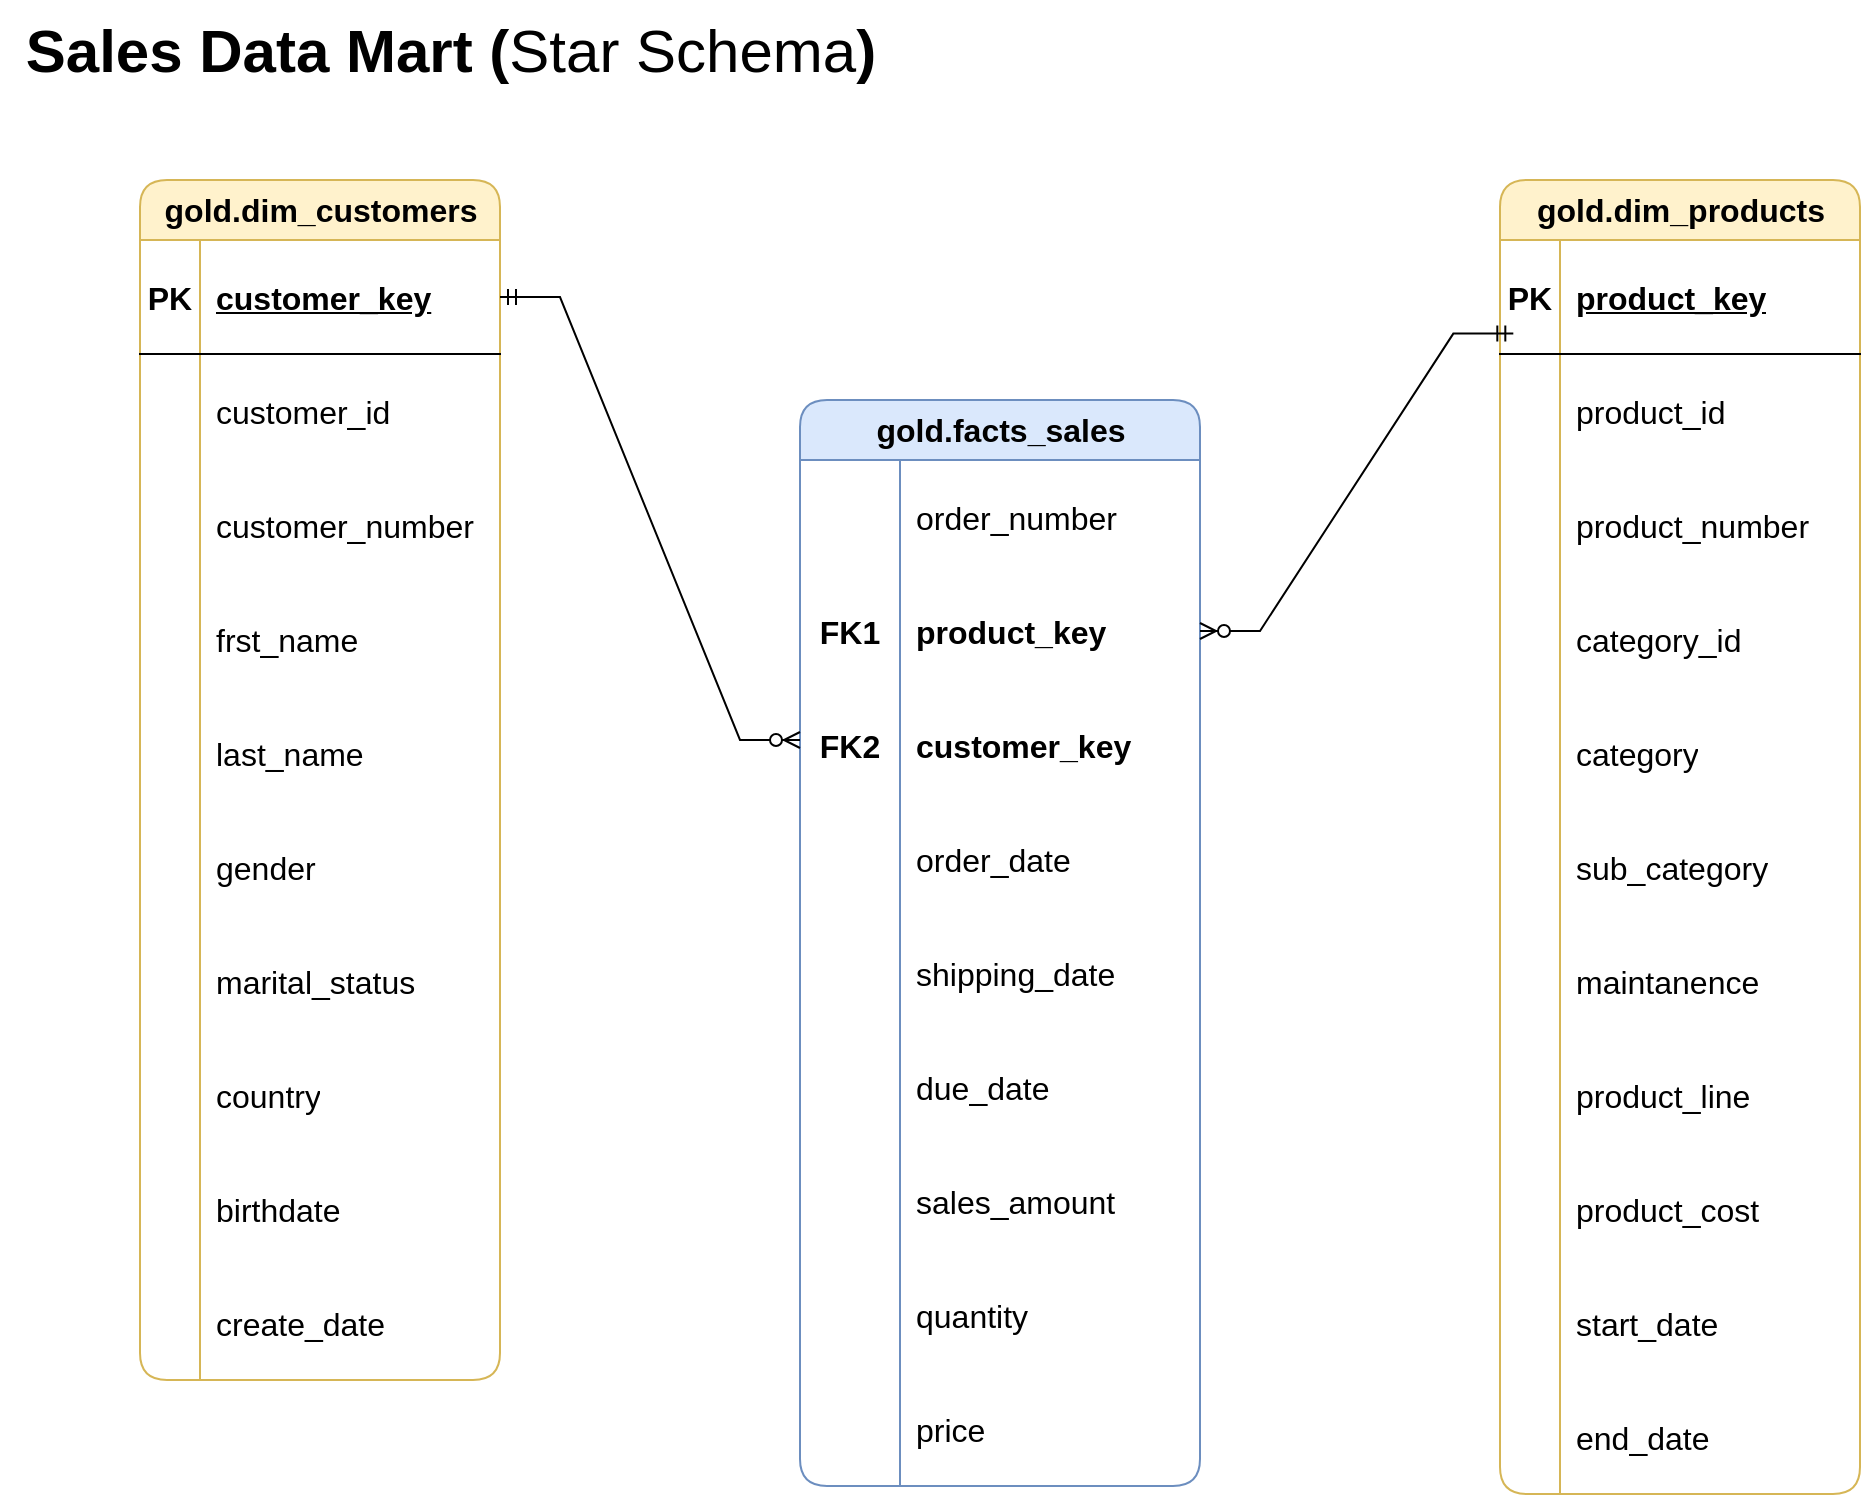 <mxfile version="28.0.4">
  <diagram name="Page-1" id="lG4sqOOc3mmMHDa_AA0v">
    <mxGraphModel dx="1650" dy="1918" grid="1" gridSize="10" guides="1" tooltips="1" connect="1" arrows="1" fold="1" page="1" pageScale="1" pageWidth="850" pageHeight="1100" math="0" shadow="0">
      <root>
        <mxCell id="0" />
        <mxCell id="1" parent="0" />
        <mxCell id="JfabYvr34LhFTdOIhIo_-1" value="gold.dim_customers" style="shape=table;startSize=30;container=1;collapsible=1;childLayout=tableLayout;fixedRows=1;rowLines=0;fontStyle=1;align=center;resizeLast=1;html=1;rounded=1;fillColor=#fff2cc;strokeColor=#d6b656;fontSize=16;" vertex="1" parent="1">
          <mxGeometry x="20" y="140" width="180" height="600" as="geometry" />
        </mxCell>
        <mxCell id="JfabYvr34LhFTdOIhIo_-2" value="" style="shape=tableRow;horizontal=0;startSize=0;swimlaneHead=0;swimlaneBody=0;fillColor=none;collapsible=0;dropTarget=0;points=[[0,0.5],[1,0.5]];portConstraint=eastwest;top=0;left=0;right=0;bottom=1;fontSize=16;" vertex="1" parent="JfabYvr34LhFTdOIhIo_-1">
          <mxGeometry y="30" width="180" height="57" as="geometry" />
        </mxCell>
        <mxCell id="JfabYvr34LhFTdOIhIo_-3" value="PK" style="shape=partialRectangle;connectable=0;fillColor=none;top=0;left=0;bottom=0;right=0;fontStyle=1;overflow=hidden;whiteSpace=wrap;html=1;fontSize=16;" vertex="1" parent="JfabYvr34LhFTdOIhIo_-2">
          <mxGeometry width="30" height="57" as="geometry">
            <mxRectangle width="30" height="57" as="alternateBounds" />
          </mxGeometry>
        </mxCell>
        <mxCell id="JfabYvr34LhFTdOIhIo_-4" value="customer_key" style="shape=partialRectangle;connectable=0;fillColor=none;top=0;left=0;bottom=0;right=0;align=left;spacingLeft=6;fontStyle=5;overflow=hidden;whiteSpace=wrap;html=1;fontSize=16;" vertex="1" parent="JfabYvr34LhFTdOIhIo_-2">
          <mxGeometry x="30" width="150" height="57" as="geometry">
            <mxRectangle width="150" height="57" as="alternateBounds" />
          </mxGeometry>
        </mxCell>
        <mxCell id="JfabYvr34LhFTdOIhIo_-5" value="" style="shape=tableRow;horizontal=0;startSize=0;swimlaneHead=0;swimlaneBody=0;fillColor=none;collapsible=0;dropTarget=0;points=[[0,0.5],[1,0.5]];portConstraint=eastwest;top=0;left=0;right=0;bottom=0;fontSize=16;" vertex="1" parent="JfabYvr34LhFTdOIhIo_-1">
          <mxGeometry y="87" width="180" height="57" as="geometry" />
        </mxCell>
        <mxCell id="JfabYvr34LhFTdOIhIo_-6" value="" style="shape=partialRectangle;connectable=0;fillColor=none;top=0;left=0;bottom=0;right=0;editable=1;overflow=hidden;whiteSpace=wrap;html=1;fontSize=16;" vertex="1" parent="JfabYvr34LhFTdOIhIo_-5">
          <mxGeometry width="30" height="57" as="geometry">
            <mxRectangle width="30" height="57" as="alternateBounds" />
          </mxGeometry>
        </mxCell>
        <mxCell id="JfabYvr34LhFTdOIhIo_-7" value="customer_id" style="shape=partialRectangle;connectable=0;fillColor=none;top=0;left=0;bottom=0;right=0;align=left;spacingLeft=6;overflow=hidden;whiteSpace=wrap;html=1;fontSize=16;" vertex="1" parent="JfabYvr34LhFTdOIhIo_-5">
          <mxGeometry x="30" width="150" height="57" as="geometry">
            <mxRectangle width="150" height="57" as="alternateBounds" />
          </mxGeometry>
        </mxCell>
        <mxCell id="JfabYvr34LhFTdOIhIo_-8" value="" style="shape=tableRow;horizontal=0;startSize=0;swimlaneHead=0;swimlaneBody=0;fillColor=none;collapsible=0;dropTarget=0;points=[[0,0.5],[1,0.5]];portConstraint=eastwest;top=0;left=0;right=0;bottom=0;fontSize=16;" vertex="1" parent="JfabYvr34LhFTdOIhIo_-1">
          <mxGeometry y="144" width="180" height="57" as="geometry" />
        </mxCell>
        <mxCell id="JfabYvr34LhFTdOIhIo_-9" value="" style="shape=partialRectangle;connectable=0;fillColor=none;top=0;left=0;bottom=0;right=0;editable=1;overflow=hidden;whiteSpace=wrap;html=1;fontSize=16;" vertex="1" parent="JfabYvr34LhFTdOIhIo_-8">
          <mxGeometry width="30" height="57" as="geometry">
            <mxRectangle width="30" height="57" as="alternateBounds" />
          </mxGeometry>
        </mxCell>
        <mxCell id="JfabYvr34LhFTdOIhIo_-10" value="customer_number" style="shape=partialRectangle;connectable=0;fillColor=none;top=0;left=0;bottom=0;right=0;align=left;spacingLeft=6;overflow=hidden;whiteSpace=wrap;html=1;fontSize=16;" vertex="1" parent="JfabYvr34LhFTdOIhIo_-8">
          <mxGeometry x="30" width="150" height="57" as="geometry">
            <mxRectangle width="150" height="57" as="alternateBounds" />
          </mxGeometry>
        </mxCell>
        <mxCell id="JfabYvr34LhFTdOIhIo_-11" value="" style="shape=tableRow;horizontal=0;startSize=0;swimlaneHead=0;swimlaneBody=0;fillColor=none;collapsible=0;dropTarget=0;points=[[0,0.5],[1,0.5]];portConstraint=eastwest;top=0;left=0;right=0;bottom=0;fontSize=16;" vertex="1" parent="JfabYvr34LhFTdOIhIo_-1">
          <mxGeometry y="201" width="180" height="57" as="geometry" />
        </mxCell>
        <mxCell id="JfabYvr34LhFTdOIhIo_-12" value="" style="shape=partialRectangle;connectable=0;fillColor=none;top=0;left=0;bottom=0;right=0;editable=1;overflow=hidden;whiteSpace=wrap;html=1;fontSize=16;" vertex="1" parent="JfabYvr34LhFTdOIhIo_-11">
          <mxGeometry width="30" height="57" as="geometry">
            <mxRectangle width="30" height="57" as="alternateBounds" />
          </mxGeometry>
        </mxCell>
        <mxCell id="JfabYvr34LhFTdOIhIo_-13" value="frst_name" style="shape=partialRectangle;connectable=0;fillColor=none;top=0;left=0;bottom=0;right=0;align=left;spacingLeft=6;overflow=hidden;whiteSpace=wrap;html=1;fontSize=16;" vertex="1" parent="JfabYvr34LhFTdOIhIo_-11">
          <mxGeometry x="30" width="150" height="57" as="geometry">
            <mxRectangle width="150" height="57" as="alternateBounds" />
          </mxGeometry>
        </mxCell>
        <mxCell id="JfabYvr34LhFTdOIhIo_-14" value="" style="shape=tableRow;horizontal=0;startSize=0;swimlaneHead=0;swimlaneBody=0;fillColor=none;collapsible=0;dropTarget=0;points=[[0,0.5],[1,0.5]];portConstraint=eastwest;top=0;left=0;right=0;bottom=0;fontSize=16;" vertex="1" parent="JfabYvr34LhFTdOIhIo_-1">
          <mxGeometry y="258" width="180" height="57" as="geometry" />
        </mxCell>
        <mxCell id="JfabYvr34LhFTdOIhIo_-15" value="" style="shape=partialRectangle;connectable=0;fillColor=none;top=0;left=0;bottom=0;right=0;editable=1;overflow=hidden;whiteSpace=wrap;html=1;fontSize=16;" vertex="1" parent="JfabYvr34LhFTdOIhIo_-14">
          <mxGeometry width="30" height="57" as="geometry">
            <mxRectangle width="30" height="57" as="alternateBounds" />
          </mxGeometry>
        </mxCell>
        <mxCell id="JfabYvr34LhFTdOIhIo_-16" value="last_name" style="shape=partialRectangle;connectable=0;fillColor=none;top=0;left=0;bottom=0;right=0;align=left;spacingLeft=6;overflow=hidden;whiteSpace=wrap;html=1;fontSize=16;" vertex="1" parent="JfabYvr34LhFTdOIhIo_-14">
          <mxGeometry x="30" width="150" height="57" as="geometry">
            <mxRectangle width="150" height="57" as="alternateBounds" />
          </mxGeometry>
        </mxCell>
        <mxCell id="JfabYvr34LhFTdOIhIo_-17" value="" style="shape=tableRow;horizontal=0;startSize=0;swimlaneHead=0;swimlaneBody=0;fillColor=none;collapsible=0;dropTarget=0;points=[[0,0.5],[1,0.5]];portConstraint=eastwest;top=0;left=0;right=0;bottom=0;fontSize=16;" vertex="1" parent="JfabYvr34LhFTdOIhIo_-1">
          <mxGeometry y="315" width="180" height="57" as="geometry" />
        </mxCell>
        <mxCell id="JfabYvr34LhFTdOIhIo_-18" value="" style="shape=partialRectangle;connectable=0;fillColor=none;top=0;left=0;bottom=0;right=0;editable=1;overflow=hidden;whiteSpace=wrap;html=1;fontSize=16;" vertex="1" parent="JfabYvr34LhFTdOIhIo_-17">
          <mxGeometry width="30" height="57" as="geometry">
            <mxRectangle width="30" height="57" as="alternateBounds" />
          </mxGeometry>
        </mxCell>
        <mxCell id="JfabYvr34LhFTdOIhIo_-19" value="gender" style="shape=partialRectangle;connectable=0;fillColor=none;top=0;left=0;bottom=0;right=0;align=left;spacingLeft=6;overflow=hidden;whiteSpace=wrap;html=1;fontSize=16;" vertex="1" parent="JfabYvr34LhFTdOIhIo_-17">
          <mxGeometry x="30" width="150" height="57" as="geometry">
            <mxRectangle width="150" height="57" as="alternateBounds" />
          </mxGeometry>
        </mxCell>
        <mxCell id="JfabYvr34LhFTdOIhIo_-20" value="" style="shape=tableRow;horizontal=0;startSize=0;swimlaneHead=0;swimlaneBody=0;fillColor=none;collapsible=0;dropTarget=0;points=[[0,0.5],[1,0.5]];portConstraint=eastwest;top=0;left=0;right=0;bottom=0;fontSize=16;" vertex="1" parent="JfabYvr34LhFTdOIhIo_-1">
          <mxGeometry y="372" width="180" height="57" as="geometry" />
        </mxCell>
        <mxCell id="JfabYvr34LhFTdOIhIo_-21" value="" style="shape=partialRectangle;connectable=0;fillColor=none;top=0;left=0;bottom=0;right=0;editable=1;overflow=hidden;whiteSpace=wrap;html=1;fontSize=16;" vertex="1" parent="JfabYvr34LhFTdOIhIo_-20">
          <mxGeometry width="30" height="57" as="geometry">
            <mxRectangle width="30" height="57" as="alternateBounds" />
          </mxGeometry>
        </mxCell>
        <mxCell id="JfabYvr34LhFTdOIhIo_-22" value="marital_status" style="shape=partialRectangle;connectable=0;fillColor=none;top=0;left=0;bottom=0;right=0;align=left;spacingLeft=6;overflow=hidden;whiteSpace=wrap;html=1;fontSize=16;" vertex="1" parent="JfabYvr34LhFTdOIhIo_-20">
          <mxGeometry x="30" width="150" height="57" as="geometry">
            <mxRectangle width="150" height="57" as="alternateBounds" />
          </mxGeometry>
        </mxCell>
        <mxCell id="JfabYvr34LhFTdOIhIo_-23" value="" style="shape=tableRow;horizontal=0;startSize=0;swimlaneHead=0;swimlaneBody=0;fillColor=none;collapsible=0;dropTarget=0;points=[[0,0.5],[1,0.5]];portConstraint=eastwest;top=0;left=0;right=0;bottom=0;fontSize=16;" vertex="1" parent="JfabYvr34LhFTdOIhIo_-1">
          <mxGeometry y="429" width="180" height="57" as="geometry" />
        </mxCell>
        <mxCell id="JfabYvr34LhFTdOIhIo_-24" value="" style="shape=partialRectangle;connectable=0;fillColor=none;top=0;left=0;bottom=0;right=0;editable=1;overflow=hidden;whiteSpace=wrap;html=1;fontSize=16;" vertex="1" parent="JfabYvr34LhFTdOIhIo_-23">
          <mxGeometry width="30" height="57" as="geometry">
            <mxRectangle width="30" height="57" as="alternateBounds" />
          </mxGeometry>
        </mxCell>
        <mxCell id="JfabYvr34LhFTdOIhIo_-25" value="country" style="shape=partialRectangle;connectable=0;fillColor=none;top=0;left=0;bottom=0;right=0;align=left;spacingLeft=6;overflow=hidden;whiteSpace=wrap;html=1;fontSize=16;" vertex="1" parent="JfabYvr34LhFTdOIhIo_-23">
          <mxGeometry x="30" width="150" height="57" as="geometry">
            <mxRectangle width="150" height="57" as="alternateBounds" />
          </mxGeometry>
        </mxCell>
        <mxCell id="JfabYvr34LhFTdOIhIo_-26" value="" style="shape=tableRow;horizontal=0;startSize=0;swimlaneHead=0;swimlaneBody=0;fillColor=none;collapsible=0;dropTarget=0;points=[[0,0.5],[1,0.5]];portConstraint=eastwest;top=0;left=0;right=0;bottom=0;fontSize=16;" vertex="1" parent="JfabYvr34LhFTdOIhIo_-1">
          <mxGeometry y="486" width="180" height="57" as="geometry" />
        </mxCell>
        <mxCell id="JfabYvr34LhFTdOIhIo_-27" value="" style="shape=partialRectangle;connectable=0;fillColor=none;top=0;left=0;bottom=0;right=0;editable=1;overflow=hidden;whiteSpace=wrap;html=1;fontSize=16;" vertex="1" parent="JfabYvr34LhFTdOIhIo_-26">
          <mxGeometry width="30" height="57" as="geometry">
            <mxRectangle width="30" height="57" as="alternateBounds" />
          </mxGeometry>
        </mxCell>
        <mxCell id="JfabYvr34LhFTdOIhIo_-28" value="birthdate" style="shape=partialRectangle;connectable=0;fillColor=none;top=0;left=0;bottom=0;right=0;align=left;spacingLeft=6;overflow=hidden;whiteSpace=wrap;html=1;fontSize=16;" vertex="1" parent="JfabYvr34LhFTdOIhIo_-26">
          <mxGeometry x="30" width="150" height="57" as="geometry">
            <mxRectangle width="150" height="57" as="alternateBounds" />
          </mxGeometry>
        </mxCell>
        <mxCell id="JfabYvr34LhFTdOIhIo_-29" value="" style="shape=tableRow;horizontal=0;startSize=0;swimlaneHead=0;swimlaneBody=0;fillColor=none;collapsible=0;dropTarget=0;points=[[0,0.5],[1,0.5]];portConstraint=eastwest;top=0;left=0;right=0;bottom=0;fontSize=16;" vertex="1" parent="JfabYvr34LhFTdOIhIo_-1">
          <mxGeometry y="543" width="180" height="57" as="geometry" />
        </mxCell>
        <mxCell id="JfabYvr34LhFTdOIhIo_-30" value="" style="shape=partialRectangle;connectable=0;fillColor=none;top=0;left=0;bottom=0;right=0;editable=1;overflow=hidden;whiteSpace=wrap;html=1;fontSize=16;" vertex="1" parent="JfabYvr34LhFTdOIhIo_-29">
          <mxGeometry width="30" height="57" as="geometry">
            <mxRectangle width="30" height="57" as="alternateBounds" />
          </mxGeometry>
        </mxCell>
        <mxCell id="JfabYvr34LhFTdOIhIo_-31" value="create_date" style="shape=partialRectangle;connectable=0;fillColor=none;top=0;left=0;bottom=0;right=0;align=left;spacingLeft=6;overflow=hidden;whiteSpace=wrap;html=1;fontSize=16;" vertex="1" parent="JfabYvr34LhFTdOIhIo_-29">
          <mxGeometry x="30" width="150" height="57" as="geometry">
            <mxRectangle width="150" height="57" as="alternateBounds" />
          </mxGeometry>
        </mxCell>
        <mxCell id="JfabYvr34LhFTdOIhIo_-32" value="gold.dim_products" style="shape=table;startSize=30;container=1;collapsible=1;childLayout=tableLayout;fixedRows=1;rowLines=0;fontStyle=1;align=center;resizeLast=1;html=1;rounded=1;fillColor=#fff2cc;strokeColor=#d6b656;fontSize=16;" vertex="1" parent="1">
          <mxGeometry x="700" y="140" width="180" height="657" as="geometry" />
        </mxCell>
        <mxCell id="JfabYvr34LhFTdOIhIo_-33" value="" style="shape=tableRow;horizontal=0;startSize=0;swimlaneHead=0;swimlaneBody=0;fillColor=none;collapsible=0;dropTarget=0;points=[[0,0.5],[1,0.5]];portConstraint=eastwest;top=0;left=0;right=0;bottom=1;fontSize=16;" vertex="1" parent="JfabYvr34LhFTdOIhIo_-32">
          <mxGeometry y="30" width="180" height="57" as="geometry" />
        </mxCell>
        <mxCell id="JfabYvr34LhFTdOIhIo_-34" value="PK" style="shape=partialRectangle;connectable=0;fillColor=none;top=0;left=0;bottom=0;right=0;fontStyle=1;overflow=hidden;whiteSpace=wrap;html=1;fontSize=16;" vertex="1" parent="JfabYvr34LhFTdOIhIo_-33">
          <mxGeometry width="30" height="57" as="geometry">
            <mxRectangle width="30" height="57" as="alternateBounds" />
          </mxGeometry>
        </mxCell>
        <mxCell id="JfabYvr34LhFTdOIhIo_-35" value="product_key" style="shape=partialRectangle;connectable=0;fillColor=none;top=0;left=0;bottom=0;right=0;align=left;spacingLeft=6;fontStyle=5;overflow=hidden;whiteSpace=wrap;html=1;fontSize=16;" vertex="1" parent="JfabYvr34LhFTdOIhIo_-33">
          <mxGeometry x="30" width="150" height="57" as="geometry">
            <mxRectangle width="150" height="57" as="alternateBounds" />
          </mxGeometry>
        </mxCell>
        <mxCell id="JfabYvr34LhFTdOIhIo_-36" value="" style="shape=tableRow;horizontal=0;startSize=0;swimlaneHead=0;swimlaneBody=0;fillColor=none;collapsible=0;dropTarget=0;points=[[0,0.5],[1,0.5]];portConstraint=eastwest;top=0;left=0;right=0;bottom=0;fontSize=16;" vertex="1" parent="JfabYvr34LhFTdOIhIo_-32">
          <mxGeometry y="87" width="180" height="57" as="geometry" />
        </mxCell>
        <mxCell id="JfabYvr34LhFTdOIhIo_-37" value="" style="shape=partialRectangle;connectable=0;fillColor=none;top=0;left=0;bottom=0;right=0;editable=1;overflow=hidden;whiteSpace=wrap;html=1;fontSize=16;" vertex="1" parent="JfabYvr34LhFTdOIhIo_-36">
          <mxGeometry width="30" height="57" as="geometry">
            <mxRectangle width="30" height="57" as="alternateBounds" />
          </mxGeometry>
        </mxCell>
        <mxCell id="JfabYvr34LhFTdOIhIo_-38" value="product_id" style="shape=partialRectangle;connectable=0;fillColor=none;top=0;left=0;bottom=0;right=0;align=left;spacingLeft=6;overflow=hidden;whiteSpace=wrap;html=1;fontSize=16;" vertex="1" parent="JfabYvr34LhFTdOIhIo_-36">
          <mxGeometry x="30" width="150" height="57" as="geometry">
            <mxRectangle width="150" height="57" as="alternateBounds" />
          </mxGeometry>
        </mxCell>
        <mxCell id="JfabYvr34LhFTdOIhIo_-39" value="" style="shape=tableRow;horizontal=0;startSize=0;swimlaneHead=0;swimlaneBody=0;fillColor=none;collapsible=0;dropTarget=0;points=[[0,0.5],[1,0.5]];portConstraint=eastwest;top=0;left=0;right=0;bottom=0;fontSize=16;" vertex="1" parent="JfabYvr34LhFTdOIhIo_-32">
          <mxGeometry y="144" width="180" height="57" as="geometry" />
        </mxCell>
        <mxCell id="JfabYvr34LhFTdOIhIo_-40" value="" style="shape=partialRectangle;connectable=0;fillColor=none;top=0;left=0;bottom=0;right=0;editable=1;overflow=hidden;whiteSpace=wrap;html=1;fontSize=16;" vertex="1" parent="JfabYvr34LhFTdOIhIo_-39">
          <mxGeometry width="30" height="57" as="geometry">
            <mxRectangle width="30" height="57" as="alternateBounds" />
          </mxGeometry>
        </mxCell>
        <mxCell id="JfabYvr34LhFTdOIhIo_-41" value="product_number" style="shape=partialRectangle;connectable=0;fillColor=none;top=0;left=0;bottom=0;right=0;align=left;spacingLeft=6;overflow=hidden;whiteSpace=wrap;html=1;fontSize=16;" vertex="1" parent="JfabYvr34LhFTdOIhIo_-39">
          <mxGeometry x="30" width="150" height="57" as="geometry">
            <mxRectangle width="150" height="57" as="alternateBounds" />
          </mxGeometry>
        </mxCell>
        <mxCell id="JfabYvr34LhFTdOIhIo_-42" value="" style="shape=tableRow;horizontal=0;startSize=0;swimlaneHead=0;swimlaneBody=0;fillColor=none;collapsible=0;dropTarget=0;points=[[0,0.5],[1,0.5]];portConstraint=eastwest;top=0;left=0;right=0;bottom=0;fontSize=16;" vertex="1" parent="JfabYvr34LhFTdOIhIo_-32">
          <mxGeometry y="201" width="180" height="57" as="geometry" />
        </mxCell>
        <mxCell id="JfabYvr34LhFTdOIhIo_-43" value="" style="shape=partialRectangle;connectable=0;fillColor=none;top=0;left=0;bottom=0;right=0;editable=1;overflow=hidden;whiteSpace=wrap;html=1;fontSize=16;" vertex="1" parent="JfabYvr34LhFTdOIhIo_-42">
          <mxGeometry width="30" height="57" as="geometry">
            <mxRectangle width="30" height="57" as="alternateBounds" />
          </mxGeometry>
        </mxCell>
        <mxCell id="JfabYvr34LhFTdOIhIo_-44" value="category_id" style="shape=partialRectangle;connectable=0;fillColor=none;top=0;left=0;bottom=0;right=0;align=left;spacingLeft=6;overflow=hidden;whiteSpace=wrap;html=1;fontSize=16;" vertex="1" parent="JfabYvr34LhFTdOIhIo_-42">
          <mxGeometry x="30" width="150" height="57" as="geometry">
            <mxRectangle width="150" height="57" as="alternateBounds" />
          </mxGeometry>
        </mxCell>
        <mxCell id="JfabYvr34LhFTdOIhIo_-45" value="" style="shape=tableRow;horizontal=0;startSize=0;swimlaneHead=0;swimlaneBody=0;fillColor=none;collapsible=0;dropTarget=0;points=[[0,0.5],[1,0.5]];portConstraint=eastwest;top=0;left=0;right=0;bottom=0;fontSize=16;" vertex="1" parent="JfabYvr34LhFTdOIhIo_-32">
          <mxGeometry y="258" width="180" height="57" as="geometry" />
        </mxCell>
        <mxCell id="JfabYvr34LhFTdOIhIo_-46" value="" style="shape=partialRectangle;connectable=0;fillColor=none;top=0;left=0;bottom=0;right=0;editable=1;overflow=hidden;whiteSpace=wrap;html=1;fontSize=16;" vertex="1" parent="JfabYvr34LhFTdOIhIo_-45">
          <mxGeometry width="30" height="57" as="geometry">
            <mxRectangle width="30" height="57" as="alternateBounds" />
          </mxGeometry>
        </mxCell>
        <mxCell id="JfabYvr34LhFTdOIhIo_-47" value="category" style="shape=partialRectangle;connectable=0;fillColor=none;top=0;left=0;bottom=0;right=0;align=left;spacingLeft=6;overflow=hidden;whiteSpace=wrap;html=1;fontSize=16;" vertex="1" parent="JfabYvr34LhFTdOIhIo_-45">
          <mxGeometry x="30" width="150" height="57" as="geometry">
            <mxRectangle width="150" height="57" as="alternateBounds" />
          </mxGeometry>
        </mxCell>
        <mxCell id="JfabYvr34LhFTdOIhIo_-48" value="" style="shape=tableRow;horizontal=0;startSize=0;swimlaneHead=0;swimlaneBody=0;fillColor=none;collapsible=0;dropTarget=0;points=[[0,0.5],[1,0.5]];portConstraint=eastwest;top=0;left=0;right=0;bottom=0;fontSize=16;" vertex="1" parent="JfabYvr34LhFTdOIhIo_-32">
          <mxGeometry y="315" width="180" height="57" as="geometry" />
        </mxCell>
        <mxCell id="JfabYvr34LhFTdOIhIo_-49" value="" style="shape=partialRectangle;connectable=0;fillColor=none;top=0;left=0;bottom=0;right=0;editable=1;overflow=hidden;whiteSpace=wrap;html=1;fontSize=16;" vertex="1" parent="JfabYvr34LhFTdOIhIo_-48">
          <mxGeometry width="30" height="57" as="geometry">
            <mxRectangle width="30" height="57" as="alternateBounds" />
          </mxGeometry>
        </mxCell>
        <mxCell id="JfabYvr34LhFTdOIhIo_-50" value="sub_category" style="shape=partialRectangle;connectable=0;fillColor=none;top=0;left=0;bottom=0;right=0;align=left;spacingLeft=6;overflow=hidden;whiteSpace=wrap;html=1;fontSize=16;" vertex="1" parent="JfabYvr34LhFTdOIhIo_-48">
          <mxGeometry x="30" width="150" height="57" as="geometry">
            <mxRectangle width="150" height="57" as="alternateBounds" />
          </mxGeometry>
        </mxCell>
        <mxCell id="JfabYvr34LhFTdOIhIo_-51" value="" style="shape=tableRow;horizontal=0;startSize=0;swimlaneHead=0;swimlaneBody=0;fillColor=none;collapsible=0;dropTarget=0;points=[[0,0.5],[1,0.5]];portConstraint=eastwest;top=0;left=0;right=0;bottom=0;fontSize=16;" vertex="1" parent="JfabYvr34LhFTdOIhIo_-32">
          <mxGeometry y="372" width="180" height="57" as="geometry" />
        </mxCell>
        <mxCell id="JfabYvr34LhFTdOIhIo_-52" value="" style="shape=partialRectangle;connectable=0;fillColor=none;top=0;left=0;bottom=0;right=0;editable=1;overflow=hidden;whiteSpace=wrap;html=1;fontSize=16;" vertex="1" parent="JfabYvr34LhFTdOIhIo_-51">
          <mxGeometry width="30" height="57" as="geometry">
            <mxRectangle width="30" height="57" as="alternateBounds" />
          </mxGeometry>
        </mxCell>
        <mxCell id="JfabYvr34LhFTdOIhIo_-53" value="maintanence" style="shape=partialRectangle;connectable=0;fillColor=none;top=0;left=0;bottom=0;right=0;align=left;spacingLeft=6;overflow=hidden;whiteSpace=wrap;html=1;fontSize=16;" vertex="1" parent="JfabYvr34LhFTdOIhIo_-51">
          <mxGeometry x="30" width="150" height="57" as="geometry">
            <mxRectangle width="150" height="57" as="alternateBounds" />
          </mxGeometry>
        </mxCell>
        <mxCell id="JfabYvr34LhFTdOIhIo_-54" value="" style="shape=tableRow;horizontal=0;startSize=0;swimlaneHead=0;swimlaneBody=0;fillColor=none;collapsible=0;dropTarget=0;points=[[0,0.5],[1,0.5]];portConstraint=eastwest;top=0;left=0;right=0;bottom=0;fontSize=16;" vertex="1" parent="JfabYvr34LhFTdOIhIo_-32">
          <mxGeometry y="429" width="180" height="57" as="geometry" />
        </mxCell>
        <mxCell id="JfabYvr34LhFTdOIhIo_-55" value="" style="shape=partialRectangle;connectable=0;fillColor=none;top=0;left=0;bottom=0;right=0;editable=1;overflow=hidden;whiteSpace=wrap;html=1;fontSize=16;" vertex="1" parent="JfabYvr34LhFTdOIhIo_-54">
          <mxGeometry width="30" height="57" as="geometry">
            <mxRectangle width="30" height="57" as="alternateBounds" />
          </mxGeometry>
        </mxCell>
        <mxCell id="JfabYvr34LhFTdOIhIo_-56" value="product_line" style="shape=partialRectangle;connectable=0;fillColor=none;top=0;left=0;bottom=0;right=0;align=left;spacingLeft=6;overflow=hidden;whiteSpace=wrap;html=1;fontSize=16;" vertex="1" parent="JfabYvr34LhFTdOIhIo_-54">
          <mxGeometry x="30" width="150" height="57" as="geometry">
            <mxRectangle width="150" height="57" as="alternateBounds" />
          </mxGeometry>
        </mxCell>
        <mxCell id="JfabYvr34LhFTdOIhIo_-57" value="" style="shape=tableRow;horizontal=0;startSize=0;swimlaneHead=0;swimlaneBody=0;fillColor=none;collapsible=0;dropTarget=0;points=[[0,0.5],[1,0.5]];portConstraint=eastwest;top=0;left=0;right=0;bottom=0;fontSize=16;" vertex="1" parent="JfabYvr34LhFTdOIhIo_-32">
          <mxGeometry y="486" width="180" height="57" as="geometry" />
        </mxCell>
        <mxCell id="JfabYvr34LhFTdOIhIo_-58" value="" style="shape=partialRectangle;connectable=0;fillColor=none;top=0;left=0;bottom=0;right=0;editable=1;overflow=hidden;whiteSpace=wrap;html=1;fontSize=16;" vertex="1" parent="JfabYvr34LhFTdOIhIo_-57">
          <mxGeometry width="30" height="57" as="geometry">
            <mxRectangle width="30" height="57" as="alternateBounds" />
          </mxGeometry>
        </mxCell>
        <mxCell id="JfabYvr34LhFTdOIhIo_-59" value="product_cost" style="shape=partialRectangle;connectable=0;fillColor=none;top=0;left=0;bottom=0;right=0;align=left;spacingLeft=6;overflow=hidden;whiteSpace=wrap;html=1;fontSize=16;" vertex="1" parent="JfabYvr34LhFTdOIhIo_-57">
          <mxGeometry x="30" width="150" height="57" as="geometry">
            <mxRectangle width="150" height="57" as="alternateBounds" />
          </mxGeometry>
        </mxCell>
        <mxCell id="JfabYvr34LhFTdOIhIo_-60" value="" style="shape=tableRow;horizontal=0;startSize=0;swimlaneHead=0;swimlaneBody=0;fillColor=none;collapsible=0;dropTarget=0;points=[[0,0.5],[1,0.5]];portConstraint=eastwest;top=0;left=0;right=0;bottom=0;fontSize=16;" vertex="1" parent="JfabYvr34LhFTdOIhIo_-32">
          <mxGeometry y="543" width="180" height="57" as="geometry" />
        </mxCell>
        <mxCell id="JfabYvr34LhFTdOIhIo_-61" value="" style="shape=partialRectangle;connectable=0;fillColor=none;top=0;left=0;bottom=0;right=0;editable=1;overflow=hidden;whiteSpace=wrap;html=1;fontSize=16;" vertex="1" parent="JfabYvr34LhFTdOIhIo_-60">
          <mxGeometry width="30" height="57" as="geometry">
            <mxRectangle width="30" height="57" as="alternateBounds" />
          </mxGeometry>
        </mxCell>
        <mxCell id="JfabYvr34LhFTdOIhIo_-62" value="start_date" style="shape=partialRectangle;connectable=0;fillColor=none;top=0;left=0;bottom=0;right=0;align=left;spacingLeft=6;overflow=hidden;whiteSpace=wrap;html=1;fontSize=16;" vertex="1" parent="JfabYvr34LhFTdOIhIo_-60">
          <mxGeometry x="30" width="150" height="57" as="geometry">
            <mxRectangle width="150" height="57" as="alternateBounds" />
          </mxGeometry>
        </mxCell>
        <mxCell id="JfabYvr34LhFTdOIhIo_-63" value="" style="shape=tableRow;horizontal=0;startSize=0;swimlaneHead=0;swimlaneBody=0;fillColor=none;collapsible=0;dropTarget=0;points=[[0,0.5],[1,0.5]];portConstraint=eastwest;top=0;left=0;right=0;bottom=0;fontSize=16;" vertex="1" parent="JfabYvr34LhFTdOIhIo_-32">
          <mxGeometry y="600" width="180" height="57" as="geometry" />
        </mxCell>
        <mxCell id="JfabYvr34LhFTdOIhIo_-64" value="" style="shape=partialRectangle;connectable=0;fillColor=none;top=0;left=0;bottom=0;right=0;editable=1;overflow=hidden;whiteSpace=wrap;html=1;fontSize=16;" vertex="1" parent="JfabYvr34LhFTdOIhIo_-63">
          <mxGeometry width="30" height="57" as="geometry">
            <mxRectangle width="30" height="57" as="alternateBounds" />
          </mxGeometry>
        </mxCell>
        <mxCell id="JfabYvr34LhFTdOIhIo_-65" value="end_date" style="shape=partialRectangle;connectable=0;fillColor=none;top=0;left=0;bottom=0;right=0;align=left;spacingLeft=6;overflow=hidden;whiteSpace=wrap;html=1;fontSize=16;" vertex="1" parent="JfabYvr34LhFTdOIhIo_-63">
          <mxGeometry x="30" width="150" height="57" as="geometry">
            <mxRectangle width="150" height="57" as="alternateBounds" />
          </mxGeometry>
        </mxCell>
        <mxCell id="JfabYvr34LhFTdOIhIo_-66" value="gold.facts_sales" style="shape=table;startSize=30;container=1;collapsible=1;childLayout=tableLayout;fixedRows=1;rowLines=0;fontStyle=1;align=center;resizeLast=1;html=1;rounded=1;fillColor=#dae8fc;strokeColor=#6c8ebf;fontSize=16;" vertex="1" parent="1">
          <mxGeometry x="350" y="250" width="200" height="543" as="geometry" />
        </mxCell>
        <mxCell id="JfabYvr34LhFTdOIhIo_-70" value="" style="shape=tableRow;horizontal=0;startSize=0;swimlaneHead=0;swimlaneBody=0;fillColor=none;collapsible=0;dropTarget=0;points=[[0,0.5],[1,0.5]];portConstraint=eastwest;top=0;left=0;right=0;bottom=0;fontSize=16;" vertex="1" parent="JfabYvr34LhFTdOIhIo_-66">
          <mxGeometry y="30" width="200" height="57" as="geometry" />
        </mxCell>
        <mxCell id="JfabYvr34LhFTdOIhIo_-71" value="" style="shape=partialRectangle;connectable=0;fillColor=none;top=0;left=0;bottom=0;right=0;editable=1;overflow=hidden;whiteSpace=wrap;html=1;fontSize=16;" vertex="1" parent="JfabYvr34LhFTdOIhIo_-70">
          <mxGeometry width="50" height="57" as="geometry">
            <mxRectangle width="50" height="57" as="alternateBounds" />
          </mxGeometry>
        </mxCell>
        <mxCell id="JfabYvr34LhFTdOIhIo_-72" value="order_number" style="shape=partialRectangle;connectable=0;fillColor=none;top=0;left=0;bottom=0;right=0;align=left;spacingLeft=6;overflow=hidden;whiteSpace=wrap;html=1;fontSize=16;" vertex="1" parent="JfabYvr34LhFTdOIhIo_-70">
          <mxGeometry x="50" width="150" height="57" as="geometry">
            <mxRectangle width="150" height="57" as="alternateBounds" />
          </mxGeometry>
        </mxCell>
        <mxCell id="JfabYvr34LhFTdOIhIo_-73" value="" style="shape=tableRow;horizontal=0;startSize=0;swimlaneHead=0;swimlaneBody=0;fillColor=none;collapsible=0;dropTarget=0;points=[[0,0.5],[1,0.5]];portConstraint=eastwest;top=0;left=0;right=0;bottom=0;fontSize=16;" vertex="1" parent="JfabYvr34LhFTdOIhIo_-66">
          <mxGeometry y="87" width="200" height="57" as="geometry" />
        </mxCell>
        <mxCell id="JfabYvr34LhFTdOIhIo_-74" value="&lt;b&gt;FK1&lt;/b&gt;" style="shape=partialRectangle;connectable=0;fillColor=none;top=0;left=0;bottom=0;right=0;editable=1;overflow=hidden;whiteSpace=wrap;html=1;fontSize=16;" vertex="1" parent="JfabYvr34LhFTdOIhIo_-73">
          <mxGeometry width="50" height="57" as="geometry">
            <mxRectangle width="50" height="57" as="alternateBounds" />
          </mxGeometry>
        </mxCell>
        <mxCell id="JfabYvr34LhFTdOIhIo_-75" value="&lt;b&gt;product_key&lt;/b&gt;" style="shape=partialRectangle;connectable=0;fillColor=none;top=0;left=0;bottom=0;right=0;align=left;spacingLeft=6;overflow=hidden;whiteSpace=wrap;html=1;fontSize=16;" vertex="1" parent="JfabYvr34LhFTdOIhIo_-73">
          <mxGeometry x="50" width="150" height="57" as="geometry">
            <mxRectangle width="150" height="57" as="alternateBounds" />
          </mxGeometry>
        </mxCell>
        <mxCell id="JfabYvr34LhFTdOIhIo_-76" value="" style="shape=tableRow;horizontal=0;startSize=0;swimlaneHead=0;swimlaneBody=0;fillColor=none;collapsible=0;dropTarget=0;points=[[0,0.5],[1,0.5]];portConstraint=eastwest;top=0;left=0;right=0;bottom=0;fontSize=16;" vertex="1" parent="JfabYvr34LhFTdOIhIo_-66">
          <mxGeometry y="144" width="200" height="57" as="geometry" />
        </mxCell>
        <mxCell id="JfabYvr34LhFTdOIhIo_-77" value="&lt;b&gt;FK2&lt;/b&gt;" style="shape=partialRectangle;connectable=0;fillColor=none;top=0;left=0;bottom=0;right=0;editable=1;overflow=hidden;whiteSpace=wrap;html=1;fontSize=16;" vertex="1" parent="JfabYvr34LhFTdOIhIo_-76">
          <mxGeometry width="50" height="57" as="geometry">
            <mxRectangle width="50" height="57" as="alternateBounds" />
          </mxGeometry>
        </mxCell>
        <mxCell id="JfabYvr34LhFTdOIhIo_-78" value="&lt;b&gt;customer_key&lt;/b&gt;" style="shape=partialRectangle;connectable=0;fillColor=none;top=0;left=0;bottom=0;right=0;align=left;spacingLeft=6;overflow=hidden;whiteSpace=wrap;html=1;fontSize=16;" vertex="1" parent="JfabYvr34LhFTdOIhIo_-76">
          <mxGeometry x="50" width="150" height="57" as="geometry">
            <mxRectangle width="150" height="57" as="alternateBounds" />
          </mxGeometry>
        </mxCell>
        <mxCell id="JfabYvr34LhFTdOIhIo_-79" value="" style="shape=tableRow;horizontal=0;startSize=0;swimlaneHead=0;swimlaneBody=0;fillColor=none;collapsible=0;dropTarget=0;points=[[0,0.5],[1,0.5]];portConstraint=eastwest;top=0;left=0;right=0;bottom=0;fontSize=16;" vertex="1" parent="JfabYvr34LhFTdOIhIo_-66">
          <mxGeometry y="201" width="200" height="57" as="geometry" />
        </mxCell>
        <mxCell id="JfabYvr34LhFTdOIhIo_-80" value="" style="shape=partialRectangle;connectable=0;fillColor=none;top=0;left=0;bottom=0;right=0;editable=1;overflow=hidden;whiteSpace=wrap;html=1;fontSize=16;" vertex="1" parent="JfabYvr34LhFTdOIhIo_-79">
          <mxGeometry width="50" height="57" as="geometry">
            <mxRectangle width="50" height="57" as="alternateBounds" />
          </mxGeometry>
        </mxCell>
        <mxCell id="JfabYvr34LhFTdOIhIo_-81" value="order_date" style="shape=partialRectangle;connectable=0;fillColor=none;top=0;left=0;bottom=0;right=0;align=left;spacingLeft=6;overflow=hidden;whiteSpace=wrap;html=1;fontSize=16;" vertex="1" parent="JfabYvr34LhFTdOIhIo_-79">
          <mxGeometry x="50" width="150" height="57" as="geometry">
            <mxRectangle width="150" height="57" as="alternateBounds" />
          </mxGeometry>
        </mxCell>
        <mxCell id="JfabYvr34LhFTdOIhIo_-82" value="" style="shape=tableRow;horizontal=0;startSize=0;swimlaneHead=0;swimlaneBody=0;fillColor=none;collapsible=0;dropTarget=0;points=[[0,0.5],[1,0.5]];portConstraint=eastwest;top=0;left=0;right=0;bottom=0;fontSize=16;" vertex="1" parent="JfabYvr34LhFTdOIhIo_-66">
          <mxGeometry y="258" width="200" height="57" as="geometry" />
        </mxCell>
        <mxCell id="JfabYvr34LhFTdOIhIo_-83" value="" style="shape=partialRectangle;connectable=0;fillColor=none;top=0;left=0;bottom=0;right=0;editable=1;overflow=hidden;whiteSpace=wrap;html=1;fontSize=16;" vertex="1" parent="JfabYvr34LhFTdOIhIo_-82">
          <mxGeometry width="50" height="57" as="geometry">
            <mxRectangle width="50" height="57" as="alternateBounds" />
          </mxGeometry>
        </mxCell>
        <mxCell id="JfabYvr34LhFTdOIhIo_-84" value="shipping_date" style="shape=partialRectangle;connectable=0;fillColor=none;top=0;left=0;bottom=0;right=0;align=left;spacingLeft=6;overflow=hidden;whiteSpace=wrap;html=1;fontSize=16;" vertex="1" parent="JfabYvr34LhFTdOIhIo_-82">
          <mxGeometry x="50" width="150" height="57" as="geometry">
            <mxRectangle width="150" height="57" as="alternateBounds" />
          </mxGeometry>
        </mxCell>
        <mxCell id="JfabYvr34LhFTdOIhIo_-85" value="" style="shape=tableRow;horizontal=0;startSize=0;swimlaneHead=0;swimlaneBody=0;fillColor=none;collapsible=0;dropTarget=0;points=[[0,0.5],[1,0.5]];portConstraint=eastwest;top=0;left=0;right=0;bottom=0;fontSize=16;" vertex="1" parent="JfabYvr34LhFTdOIhIo_-66">
          <mxGeometry y="315" width="200" height="57" as="geometry" />
        </mxCell>
        <mxCell id="JfabYvr34LhFTdOIhIo_-86" value="" style="shape=partialRectangle;connectable=0;fillColor=none;top=0;left=0;bottom=0;right=0;editable=1;overflow=hidden;whiteSpace=wrap;html=1;fontSize=16;" vertex="1" parent="JfabYvr34LhFTdOIhIo_-85">
          <mxGeometry width="50" height="57" as="geometry">
            <mxRectangle width="50" height="57" as="alternateBounds" />
          </mxGeometry>
        </mxCell>
        <mxCell id="JfabYvr34LhFTdOIhIo_-87" value="due_date" style="shape=partialRectangle;connectable=0;fillColor=none;top=0;left=0;bottom=0;right=0;align=left;spacingLeft=6;overflow=hidden;whiteSpace=wrap;html=1;fontSize=16;" vertex="1" parent="JfabYvr34LhFTdOIhIo_-85">
          <mxGeometry x="50" width="150" height="57" as="geometry">
            <mxRectangle width="150" height="57" as="alternateBounds" />
          </mxGeometry>
        </mxCell>
        <mxCell id="JfabYvr34LhFTdOIhIo_-88" value="" style="shape=tableRow;horizontal=0;startSize=0;swimlaneHead=0;swimlaneBody=0;fillColor=none;collapsible=0;dropTarget=0;points=[[0,0.5],[1,0.5]];portConstraint=eastwest;top=0;left=0;right=0;bottom=0;fontSize=16;" vertex="1" parent="JfabYvr34LhFTdOIhIo_-66">
          <mxGeometry y="372" width="200" height="57" as="geometry" />
        </mxCell>
        <mxCell id="JfabYvr34LhFTdOIhIo_-89" value="" style="shape=partialRectangle;connectable=0;fillColor=none;top=0;left=0;bottom=0;right=0;editable=1;overflow=hidden;whiteSpace=wrap;html=1;fontSize=16;" vertex="1" parent="JfabYvr34LhFTdOIhIo_-88">
          <mxGeometry width="50" height="57" as="geometry">
            <mxRectangle width="50" height="57" as="alternateBounds" />
          </mxGeometry>
        </mxCell>
        <mxCell id="JfabYvr34LhFTdOIhIo_-90" value="sales_amount" style="shape=partialRectangle;connectable=0;fillColor=none;top=0;left=0;bottom=0;right=0;align=left;spacingLeft=6;overflow=hidden;whiteSpace=wrap;html=1;fontSize=16;" vertex="1" parent="JfabYvr34LhFTdOIhIo_-88">
          <mxGeometry x="50" width="150" height="57" as="geometry">
            <mxRectangle width="150" height="57" as="alternateBounds" />
          </mxGeometry>
        </mxCell>
        <mxCell id="JfabYvr34LhFTdOIhIo_-91" value="" style="shape=tableRow;horizontal=0;startSize=0;swimlaneHead=0;swimlaneBody=0;fillColor=none;collapsible=0;dropTarget=0;points=[[0,0.5],[1,0.5]];portConstraint=eastwest;top=0;left=0;right=0;bottom=0;fontSize=16;" vertex="1" parent="JfabYvr34LhFTdOIhIo_-66">
          <mxGeometry y="429" width="200" height="57" as="geometry" />
        </mxCell>
        <mxCell id="JfabYvr34LhFTdOIhIo_-92" value="" style="shape=partialRectangle;connectable=0;fillColor=none;top=0;left=0;bottom=0;right=0;editable=1;overflow=hidden;whiteSpace=wrap;html=1;fontSize=16;" vertex="1" parent="JfabYvr34LhFTdOIhIo_-91">
          <mxGeometry width="50" height="57" as="geometry">
            <mxRectangle width="50" height="57" as="alternateBounds" />
          </mxGeometry>
        </mxCell>
        <mxCell id="JfabYvr34LhFTdOIhIo_-93" value="quantity" style="shape=partialRectangle;connectable=0;fillColor=none;top=0;left=0;bottom=0;right=0;align=left;spacingLeft=6;overflow=hidden;whiteSpace=wrap;html=1;fontSize=16;" vertex="1" parent="JfabYvr34LhFTdOIhIo_-91">
          <mxGeometry x="50" width="150" height="57" as="geometry">
            <mxRectangle width="150" height="57" as="alternateBounds" />
          </mxGeometry>
        </mxCell>
        <mxCell id="JfabYvr34LhFTdOIhIo_-94" value="" style="shape=tableRow;horizontal=0;startSize=0;swimlaneHead=0;swimlaneBody=0;fillColor=none;collapsible=0;dropTarget=0;points=[[0,0.5],[1,0.5]];portConstraint=eastwest;top=0;left=0;right=0;bottom=0;fontSize=16;" vertex="1" parent="JfabYvr34LhFTdOIhIo_-66">
          <mxGeometry y="486" width="200" height="57" as="geometry" />
        </mxCell>
        <mxCell id="JfabYvr34LhFTdOIhIo_-95" value="" style="shape=partialRectangle;connectable=0;fillColor=none;top=0;left=0;bottom=0;right=0;editable=1;overflow=hidden;whiteSpace=wrap;html=1;fontSize=16;" vertex="1" parent="JfabYvr34LhFTdOIhIo_-94">
          <mxGeometry width="50" height="57" as="geometry">
            <mxRectangle width="50" height="57" as="alternateBounds" />
          </mxGeometry>
        </mxCell>
        <mxCell id="JfabYvr34LhFTdOIhIo_-96" value="price" style="shape=partialRectangle;connectable=0;fillColor=none;top=0;left=0;bottom=0;right=0;align=left;spacingLeft=6;overflow=hidden;whiteSpace=wrap;html=1;fontSize=16;" vertex="1" parent="JfabYvr34LhFTdOIhIo_-94">
          <mxGeometry x="50" width="150" height="57" as="geometry">
            <mxRectangle width="150" height="57" as="alternateBounds" />
          </mxGeometry>
        </mxCell>
        <mxCell id="JfabYvr34LhFTdOIhIo_-100" value="" style="edgeStyle=entityRelationEdgeStyle;fontSize=12;html=1;endArrow=ERzeroToMany;startArrow=ERmandOne;rounded=0;exitX=1;exitY=0.5;exitDx=0;exitDy=0;" edge="1" parent="1" source="JfabYvr34LhFTdOIhIo_-2">
          <mxGeometry width="100" height="100" relative="1" as="geometry">
            <mxPoint x="250" y="520" as="sourcePoint" />
            <mxPoint x="350" y="420" as="targetPoint" />
          </mxGeometry>
        </mxCell>
        <mxCell id="JfabYvr34LhFTdOIhIo_-101" value="" style="edgeStyle=entityRelationEdgeStyle;fontSize=12;html=1;endArrow=ERzeroToMany;startArrow=ERmandOne;rounded=0;exitX=0.037;exitY=0.821;exitDx=0;exitDy=0;entryX=1;entryY=0.5;entryDx=0;entryDy=0;exitPerimeter=0;" edge="1" parent="1" source="JfabYvr34LhFTdOIhIo_-33" target="JfabYvr34LhFTdOIhIo_-73">
          <mxGeometry width="100" height="100" relative="1" as="geometry">
            <mxPoint x="550" y="370" as="sourcePoint" />
            <mxPoint x="720" y="390" as="targetPoint" />
          </mxGeometry>
        </mxCell>
        <mxCell id="JfabYvr34LhFTdOIhIo_-102" value="&lt;font style=&quot;font-size: 30px;&quot;&gt;&lt;b&gt;Sales Data Mart (&lt;/b&gt;Star Schema&lt;b&gt;)&lt;/b&gt;&lt;/font&gt;" style="text;html=1;align=center;verticalAlign=middle;resizable=0;points=[];autosize=1;strokeColor=none;fillColor=none;" vertex="1" parent="1">
          <mxGeometry x="-50" y="50" width="450" height="50" as="geometry" />
        </mxCell>
      </root>
    </mxGraphModel>
  </diagram>
</mxfile>
